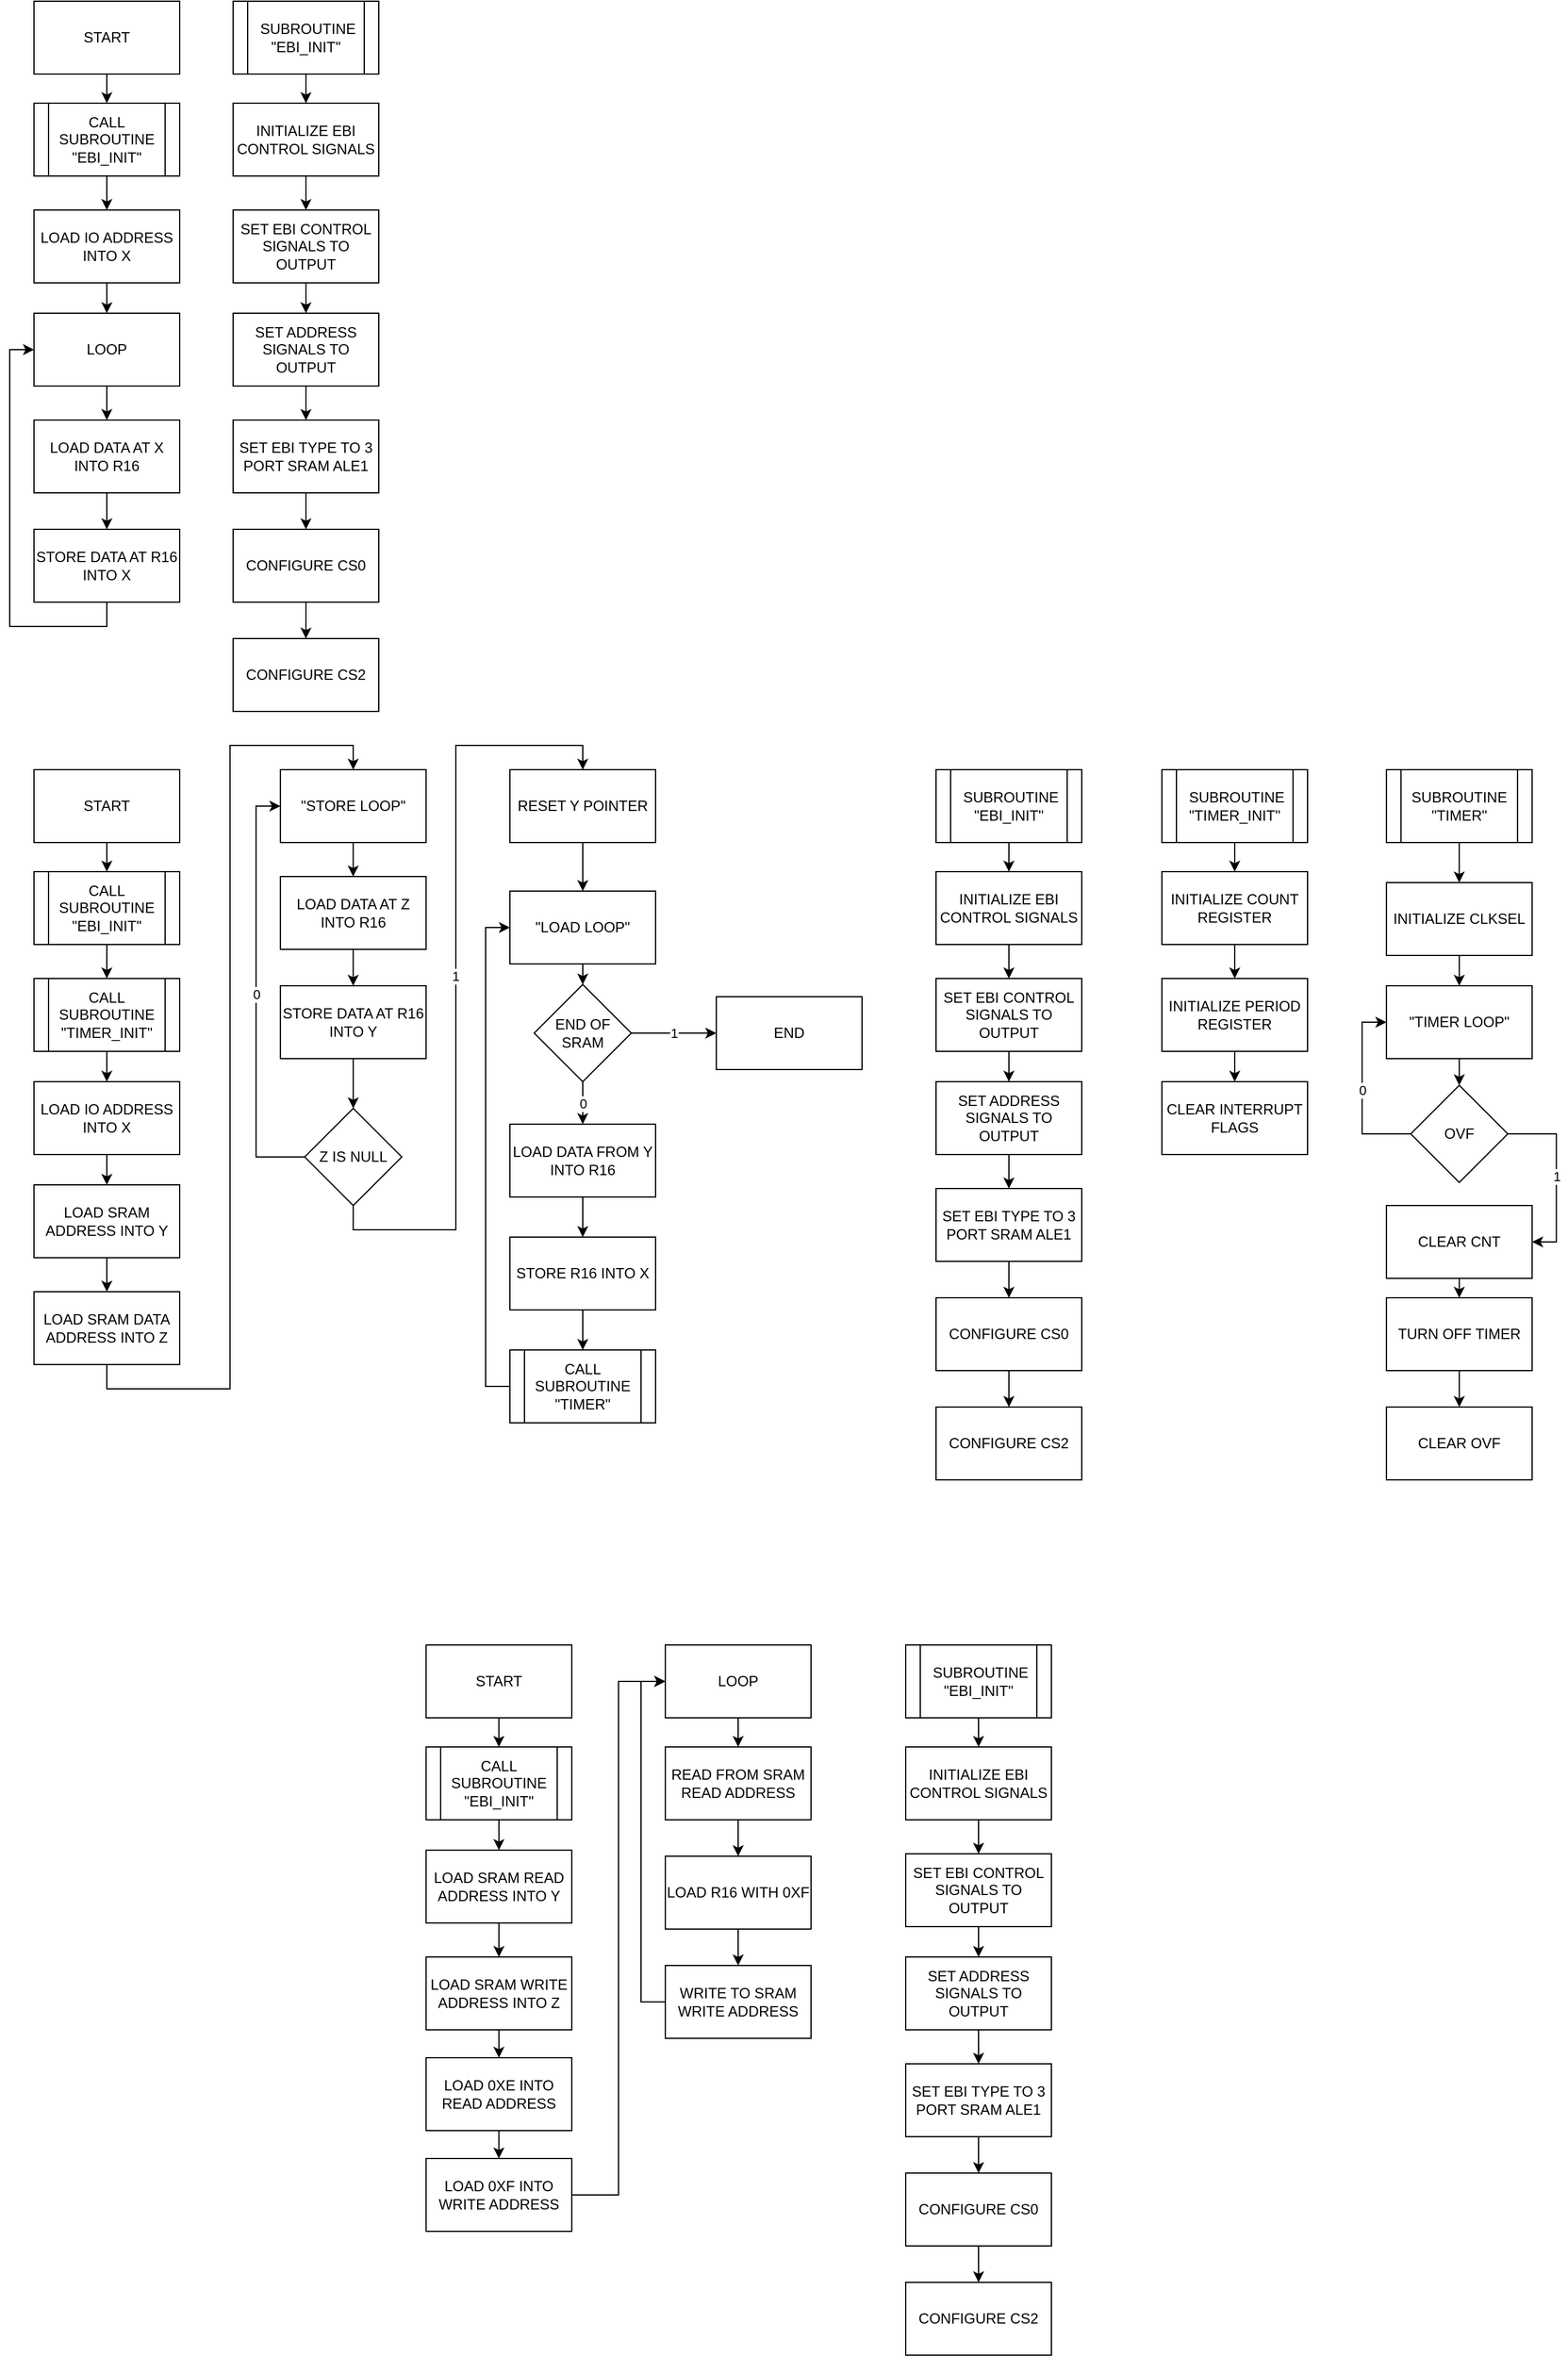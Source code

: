 <mxfile version="21.4.0" type="device">
  <diagram id="C5RBs43oDa-KdzZeNtuy" name="Page-1">
    <mxGraphModel dx="1235" dy="636" grid="0" gridSize="10" guides="1" tooltips="1" connect="1" arrows="1" fold="1" page="0" pageScale="1" pageWidth="827" pageHeight="1169" math="0" shadow="0">
      <root>
        <mxCell id="WIyWlLk6GJQsqaUBKTNV-0" />
        <mxCell id="WIyWlLk6GJQsqaUBKTNV-1" parent="WIyWlLk6GJQsqaUBKTNV-0" />
        <mxCell id="8UXbq9bmPcRdWU7f7Jia-2" value="" style="edgeStyle=orthogonalEdgeStyle;rounded=0;orthogonalLoop=1;jettySize=auto;html=1;" parent="WIyWlLk6GJQsqaUBKTNV-1" source="8UXbq9bmPcRdWU7f7Jia-0" target="8UXbq9bmPcRdWU7f7Jia-1" edge="1">
          <mxGeometry relative="1" as="geometry" />
        </mxCell>
        <mxCell id="8UXbq9bmPcRdWU7f7Jia-0" value="START" style="rounded=0;whiteSpace=wrap;html=1;" parent="WIyWlLk6GJQsqaUBKTNV-1" vertex="1">
          <mxGeometry x="172" y="100" width="120" height="60" as="geometry" />
        </mxCell>
        <mxCell id="8UXbq9bmPcRdWU7f7Jia-43" value="" style="edgeStyle=orthogonalEdgeStyle;rounded=0;orthogonalLoop=1;jettySize=auto;html=1;" parent="WIyWlLk6GJQsqaUBKTNV-1" source="8UXbq9bmPcRdWU7f7Jia-1" target="8UXbq9bmPcRdWU7f7Jia-42" edge="1">
          <mxGeometry relative="1" as="geometry" />
        </mxCell>
        <mxCell id="8UXbq9bmPcRdWU7f7Jia-1" value="CALL SUBROUTINE &quot;EBI_INIT&quot;" style="shape=process;whiteSpace=wrap;html=1;backgroundOutline=1;rounded=0;" parent="WIyWlLk6GJQsqaUBKTNV-1" vertex="1">
          <mxGeometry x="172" y="184" width="120" height="60" as="geometry" />
        </mxCell>
        <mxCell id="8UXbq9bmPcRdWU7f7Jia-5" value="" style="edgeStyle=orthogonalEdgeStyle;rounded=0;orthogonalLoop=1;jettySize=auto;html=1;" parent="WIyWlLk6GJQsqaUBKTNV-1" source="8UXbq9bmPcRdWU7f7Jia-3" target="8UXbq9bmPcRdWU7f7Jia-4" edge="1">
          <mxGeometry relative="1" as="geometry" />
        </mxCell>
        <mxCell id="8UXbq9bmPcRdWU7f7Jia-3" value="&amp;nbsp;SUBROUTINE &quot;EBI_INIT&quot;" style="shape=process;whiteSpace=wrap;html=1;backgroundOutline=1;rounded=0;" parent="WIyWlLk6GJQsqaUBKTNV-1" vertex="1">
          <mxGeometry x="336" y="100" width="120" height="60" as="geometry" />
        </mxCell>
        <mxCell id="8UXbq9bmPcRdWU7f7Jia-7" value="" style="edgeStyle=orthogonalEdgeStyle;rounded=0;orthogonalLoop=1;jettySize=auto;html=1;" parent="WIyWlLk6GJQsqaUBKTNV-1" source="8UXbq9bmPcRdWU7f7Jia-4" target="8UXbq9bmPcRdWU7f7Jia-6" edge="1">
          <mxGeometry relative="1" as="geometry" />
        </mxCell>
        <mxCell id="8UXbq9bmPcRdWU7f7Jia-4" value="INITIALIZE EBI CONTROL SIGNALS" style="whiteSpace=wrap;html=1;rounded=0;" parent="WIyWlLk6GJQsqaUBKTNV-1" vertex="1">
          <mxGeometry x="336" y="184" width="120" height="60" as="geometry" />
        </mxCell>
        <mxCell id="8UXbq9bmPcRdWU7f7Jia-9" value="" style="edgeStyle=orthogonalEdgeStyle;rounded=0;orthogonalLoop=1;jettySize=auto;html=1;" parent="WIyWlLk6GJQsqaUBKTNV-1" source="8UXbq9bmPcRdWU7f7Jia-6" target="8UXbq9bmPcRdWU7f7Jia-8" edge="1">
          <mxGeometry relative="1" as="geometry" />
        </mxCell>
        <mxCell id="8UXbq9bmPcRdWU7f7Jia-6" value="SET EBI CONTROL SIGNALS TO OUTPUT" style="whiteSpace=wrap;html=1;rounded=0;" parent="WIyWlLk6GJQsqaUBKTNV-1" vertex="1">
          <mxGeometry x="336" y="272" width="120" height="60" as="geometry" />
        </mxCell>
        <mxCell id="8UXbq9bmPcRdWU7f7Jia-11" value="" style="edgeStyle=orthogonalEdgeStyle;rounded=0;orthogonalLoop=1;jettySize=auto;html=1;" parent="WIyWlLk6GJQsqaUBKTNV-1" source="8UXbq9bmPcRdWU7f7Jia-8" target="8UXbq9bmPcRdWU7f7Jia-10" edge="1">
          <mxGeometry relative="1" as="geometry" />
        </mxCell>
        <mxCell id="8UXbq9bmPcRdWU7f7Jia-8" value="SET ADDRESS SIGNALS TO OUTPUT" style="whiteSpace=wrap;html=1;rounded=0;" parent="WIyWlLk6GJQsqaUBKTNV-1" vertex="1">
          <mxGeometry x="336" y="357" width="120" height="60" as="geometry" />
        </mxCell>
        <mxCell id="8UXbq9bmPcRdWU7f7Jia-13" value="" style="edgeStyle=orthogonalEdgeStyle;rounded=0;orthogonalLoop=1;jettySize=auto;html=1;" parent="WIyWlLk6GJQsqaUBKTNV-1" source="8UXbq9bmPcRdWU7f7Jia-10" target="8UXbq9bmPcRdWU7f7Jia-12" edge="1">
          <mxGeometry relative="1" as="geometry" />
        </mxCell>
        <mxCell id="8UXbq9bmPcRdWU7f7Jia-10" value="SET EBI TYPE TO 3 PORT SRAM ALE1" style="whiteSpace=wrap;html=1;rounded=0;" parent="WIyWlLk6GJQsqaUBKTNV-1" vertex="1">
          <mxGeometry x="336" y="445" width="120" height="60" as="geometry" />
        </mxCell>
        <mxCell id="8UXbq9bmPcRdWU7f7Jia-15" value="" style="edgeStyle=orthogonalEdgeStyle;rounded=0;orthogonalLoop=1;jettySize=auto;html=1;" parent="WIyWlLk6GJQsqaUBKTNV-1" source="8UXbq9bmPcRdWU7f7Jia-12" target="8UXbq9bmPcRdWU7f7Jia-14" edge="1">
          <mxGeometry relative="1" as="geometry" />
        </mxCell>
        <mxCell id="8UXbq9bmPcRdWU7f7Jia-12" value="CONFIGURE CS0" style="whiteSpace=wrap;html=1;rounded=0;" parent="WIyWlLk6GJQsqaUBKTNV-1" vertex="1">
          <mxGeometry x="336" y="535" width="120" height="60" as="geometry" />
        </mxCell>
        <mxCell id="8UXbq9bmPcRdWU7f7Jia-14" value="CONFIGURE CS2" style="whiteSpace=wrap;html=1;rounded=0;" parent="WIyWlLk6GJQsqaUBKTNV-1" vertex="1">
          <mxGeometry x="336" y="625" width="120" height="60" as="geometry" />
        </mxCell>
        <mxCell id="8UXbq9bmPcRdWU7f7Jia-39" value="" style="edgeStyle=orthogonalEdgeStyle;rounded=0;orthogonalLoop=1;jettySize=auto;html=1;" parent="WIyWlLk6GJQsqaUBKTNV-1" source="8UXbq9bmPcRdWU7f7Jia-16" target="8UXbq9bmPcRdWU7f7Jia-38" edge="1">
          <mxGeometry relative="1" as="geometry" />
        </mxCell>
        <mxCell id="8UXbq9bmPcRdWU7f7Jia-16" value="LOOP" style="whiteSpace=wrap;html=1;rounded=0;" parent="WIyWlLk6GJQsqaUBKTNV-1" vertex="1">
          <mxGeometry x="172" y="357" width="120" height="60" as="geometry" />
        </mxCell>
        <mxCell id="8UXbq9bmPcRdWU7f7Jia-49" value="" style="edgeStyle=orthogonalEdgeStyle;rounded=0;orthogonalLoop=1;jettySize=auto;html=1;" parent="WIyWlLk6GJQsqaUBKTNV-1" source="8UXbq9bmPcRdWU7f7Jia-38" target="8UXbq9bmPcRdWU7f7Jia-48" edge="1">
          <mxGeometry relative="1" as="geometry" />
        </mxCell>
        <mxCell id="8UXbq9bmPcRdWU7f7Jia-38" value="LOAD DATA AT X INTO R16" style="whiteSpace=wrap;html=1;rounded=0;" parent="WIyWlLk6GJQsqaUBKTNV-1" vertex="1">
          <mxGeometry x="172" y="445" width="120" height="60" as="geometry" />
        </mxCell>
        <mxCell id="8UXbq9bmPcRdWU7f7Jia-47" style="edgeStyle=orthogonalEdgeStyle;rounded=0;orthogonalLoop=1;jettySize=auto;html=1;exitX=0.5;exitY=1;exitDx=0;exitDy=0;entryX=0.5;entryY=0;entryDx=0;entryDy=0;" parent="WIyWlLk6GJQsqaUBKTNV-1" source="8UXbq9bmPcRdWU7f7Jia-42" target="8UXbq9bmPcRdWU7f7Jia-16" edge="1">
          <mxGeometry relative="1" as="geometry" />
        </mxCell>
        <mxCell id="8UXbq9bmPcRdWU7f7Jia-42" value="LOAD IO ADDRESS INTO X" style="whiteSpace=wrap;html=1;rounded=0;" parent="WIyWlLk6GJQsqaUBKTNV-1" vertex="1">
          <mxGeometry x="172" y="272" width="120" height="60" as="geometry" />
        </mxCell>
        <mxCell id="8UXbq9bmPcRdWU7f7Jia-50" style="edgeStyle=orthogonalEdgeStyle;rounded=0;orthogonalLoop=1;jettySize=auto;html=1;exitX=0.5;exitY=1;exitDx=0;exitDy=0;entryX=0;entryY=0.5;entryDx=0;entryDy=0;" parent="WIyWlLk6GJQsqaUBKTNV-1" source="8UXbq9bmPcRdWU7f7Jia-48" target="8UXbq9bmPcRdWU7f7Jia-16" edge="1">
          <mxGeometry relative="1" as="geometry" />
        </mxCell>
        <mxCell id="8UXbq9bmPcRdWU7f7Jia-48" value="STORE DATA AT R16 INTO X" style="whiteSpace=wrap;html=1;rounded=0;" parent="WIyWlLk6GJQsqaUBKTNV-1" vertex="1">
          <mxGeometry x="172" y="535" width="120" height="60" as="geometry" />
        </mxCell>
        <mxCell id="8UXbq9bmPcRdWU7f7Jia-51" value="" style="edgeStyle=orthogonalEdgeStyle;rounded=0;orthogonalLoop=1;jettySize=auto;html=1;" parent="WIyWlLk6GJQsqaUBKTNV-1" source="8UXbq9bmPcRdWU7f7Jia-52" target="8UXbq9bmPcRdWU7f7Jia-54" edge="1">
          <mxGeometry relative="1" as="geometry" />
        </mxCell>
        <mxCell id="8UXbq9bmPcRdWU7f7Jia-52" value="&amp;nbsp;SUBROUTINE &quot;EBI_INIT&quot;" style="shape=process;whiteSpace=wrap;html=1;backgroundOutline=1;rounded=0;" parent="WIyWlLk6GJQsqaUBKTNV-1" vertex="1">
          <mxGeometry x="915" y="733" width="120" height="60" as="geometry" />
        </mxCell>
        <mxCell id="8UXbq9bmPcRdWU7f7Jia-53" value="" style="edgeStyle=orthogonalEdgeStyle;rounded=0;orthogonalLoop=1;jettySize=auto;html=1;" parent="WIyWlLk6GJQsqaUBKTNV-1" source="8UXbq9bmPcRdWU7f7Jia-54" target="8UXbq9bmPcRdWU7f7Jia-56" edge="1">
          <mxGeometry relative="1" as="geometry" />
        </mxCell>
        <mxCell id="8UXbq9bmPcRdWU7f7Jia-54" value="INITIALIZE EBI CONTROL SIGNALS" style="whiteSpace=wrap;html=1;rounded=0;" parent="WIyWlLk6GJQsqaUBKTNV-1" vertex="1">
          <mxGeometry x="915" y="817" width="120" height="60" as="geometry" />
        </mxCell>
        <mxCell id="8UXbq9bmPcRdWU7f7Jia-55" value="" style="edgeStyle=orthogonalEdgeStyle;rounded=0;orthogonalLoop=1;jettySize=auto;html=1;" parent="WIyWlLk6GJQsqaUBKTNV-1" source="8UXbq9bmPcRdWU7f7Jia-56" target="8UXbq9bmPcRdWU7f7Jia-58" edge="1">
          <mxGeometry relative="1" as="geometry" />
        </mxCell>
        <mxCell id="8UXbq9bmPcRdWU7f7Jia-56" value="SET EBI CONTROL SIGNALS TO OUTPUT" style="whiteSpace=wrap;html=1;rounded=0;" parent="WIyWlLk6GJQsqaUBKTNV-1" vertex="1">
          <mxGeometry x="915" y="905" width="120" height="60" as="geometry" />
        </mxCell>
        <mxCell id="8UXbq9bmPcRdWU7f7Jia-57" value="" style="edgeStyle=orthogonalEdgeStyle;rounded=0;orthogonalLoop=1;jettySize=auto;html=1;" parent="WIyWlLk6GJQsqaUBKTNV-1" source="8UXbq9bmPcRdWU7f7Jia-58" target="8UXbq9bmPcRdWU7f7Jia-60" edge="1">
          <mxGeometry relative="1" as="geometry" />
        </mxCell>
        <mxCell id="8UXbq9bmPcRdWU7f7Jia-58" value="SET ADDRESS SIGNALS TO OUTPUT" style="whiteSpace=wrap;html=1;rounded=0;" parent="WIyWlLk6GJQsqaUBKTNV-1" vertex="1">
          <mxGeometry x="915" y="990" width="120" height="60" as="geometry" />
        </mxCell>
        <mxCell id="8UXbq9bmPcRdWU7f7Jia-59" value="" style="edgeStyle=orthogonalEdgeStyle;rounded=0;orthogonalLoop=1;jettySize=auto;html=1;" parent="WIyWlLk6GJQsqaUBKTNV-1" source="8UXbq9bmPcRdWU7f7Jia-60" target="8UXbq9bmPcRdWU7f7Jia-62" edge="1">
          <mxGeometry relative="1" as="geometry" />
        </mxCell>
        <mxCell id="8UXbq9bmPcRdWU7f7Jia-60" value="SET EBI TYPE TO 3 PORT SRAM ALE1" style="whiteSpace=wrap;html=1;rounded=0;" parent="WIyWlLk6GJQsqaUBKTNV-1" vertex="1">
          <mxGeometry x="915" y="1078" width="120" height="60" as="geometry" />
        </mxCell>
        <mxCell id="8UXbq9bmPcRdWU7f7Jia-61" value="" style="edgeStyle=orthogonalEdgeStyle;rounded=0;orthogonalLoop=1;jettySize=auto;html=1;" parent="WIyWlLk6GJQsqaUBKTNV-1" source="8UXbq9bmPcRdWU7f7Jia-62" target="8UXbq9bmPcRdWU7f7Jia-63" edge="1">
          <mxGeometry relative="1" as="geometry" />
        </mxCell>
        <mxCell id="8UXbq9bmPcRdWU7f7Jia-62" value="CONFIGURE CS0" style="whiteSpace=wrap;html=1;rounded=0;" parent="WIyWlLk6GJQsqaUBKTNV-1" vertex="1">
          <mxGeometry x="915" y="1168" width="120" height="60" as="geometry" />
        </mxCell>
        <mxCell id="8UXbq9bmPcRdWU7f7Jia-63" value="CONFIGURE CS2" style="whiteSpace=wrap;html=1;rounded=0;" parent="WIyWlLk6GJQsqaUBKTNV-1" vertex="1">
          <mxGeometry x="915" y="1258" width="120" height="60" as="geometry" />
        </mxCell>
        <mxCell id="8UXbq9bmPcRdWU7f7Jia-64" value="" style="edgeStyle=orthogonalEdgeStyle;rounded=0;orthogonalLoop=1;jettySize=auto;html=1;" parent="WIyWlLk6GJQsqaUBKTNV-1" source="8UXbq9bmPcRdWU7f7Jia-65" target="8UXbq9bmPcRdWU7f7Jia-67" edge="1">
          <mxGeometry relative="1" as="geometry" />
        </mxCell>
        <mxCell id="8UXbq9bmPcRdWU7f7Jia-65" value="START" style="rounded=0;whiteSpace=wrap;html=1;" parent="WIyWlLk6GJQsqaUBKTNV-1" vertex="1">
          <mxGeometry x="172" y="733" width="120" height="60" as="geometry" />
        </mxCell>
        <mxCell id="8UXbq9bmPcRdWU7f7Jia-83" style="edgeStyle=orthogonalEdgeStyle;rounded=0;orthogonalLoop=1;jettySize=auto;html=1;exitX=0.5;exitY=1;exitDx=0;exitDy=0;entryX=0.5;entryY=0;entryDx=0;entryDy=0;" parent="WIyWlLk6GJQsqaUBKTNV-1" source="8UXbq9bmPcRdWU7f7Jia-67" target="8UXbq9bmPcRdWU7f7Jia-82" edge="1">
          <mxGeometry relative="1" as="geometry" />
        </mxCell>
        <mxCell id="8UXbq9bmPcRdWU7f7Jia-67" value="CALL SUBROUTINE &quot;EBI_INIT&quot;" style="shape=process;whiteSpace=wrap;html=1;backgroundOutline=1;rounded=0;" parent="WIyWlLk6GJQsqaUBKTNV-1" vertex="1">
          <mxGeometry x="172" y="817" width="120" height="60" as="geometry" />
        </mxCell>
        <mxCell id="8UXbq9bmPcRdWU7f7Jia-68" value="" style="edgeStyle=orthogonalEdgeStyle;rounded=0;orthogonalLoop=1;jettySize=auto;html=1;" parent="WIyWlLk6GJQsqaUBKTNV-1" source="8UXbq9bmPcRdWU7f7Jia-69" target="8UXbq9bmPcRdWU7f7Jia-71" edge="1">
          <mxGeometry relative="1" as="geometry" />
        </mxCell>
        <mxCell id="8UXbq9bmPcRdWU7f7Jia-69" value="&quot;STORE LOOP&quot;" style="whiteSpace=wrap;html=1;rounded=0;" parent="WIyWlLk6GJQsqaUBKTNV-1" vertex="1">
          <mxGeometry x="374.94" y="733" width="120" height="60" as="geometry" />
        </mxCell>
        <mxCell id="8UXbq9bmPcRdWU7f7Jia-70" value="" style="edgeStyle=orthogonalEdgeStyle;rounded=0;orthogonalLoop=1;jettySize=auto;html=1;" parent="WIyWlLk6GJQsqaUBKTNV-1" source="8UXbq9bmPcRdWU7f7Jia-71" target="8UXbq9bmPcRdWU7f7Jia-75" edge="1">
          <mxGeometry relative="1" as="geometry" />
        </mxCell>
        <mxCell id="8UXbq9bmPcRdWU7f7Jia-71" value="LOAD DATA AT Z INTO R16" style="whiteSpace=wrap;html=1;rounded=0;" parent="WIyWlLk6GJQsqaUBKTNV-1" vertex="1">
          <mxGeometry x="374.94" y="821" width="120" height="60" as="geometry" />
        </mxCell>
        <mxCell id="8UXbq9bmPcRdWU7f7Jia-77" style="edgeStyle=orthogonalEdgeStyle;rounded=0;orthogonalLoop=1;jettySize=auto;html=1;exitX=0.5;exitY=1;exitDx=0;exitDy=0;entryX=0.5;entryY=0;entryDx=0;entryDy=0;" parent="WIyWlLk6GJQsqaUBKTNV-1" source="8UXbq9bmPcRdWU7f7Jia-73" target="8UXbq9bmPcRdWU7f7Jia-76" edge="1">
          <mxGeometry relative="1" as="geometry" />
        </mxCell>
        <mxCell id="8UXbq9bmPcRdWU7f7Jia-73" value="LOAD IO ADDRESS INTO X" style="whiteSpace=wrap;html=1;rounded=0;" parent="WIyWlLk6GJQsqaUBKTNV-1" vertex="1">
          <mxGeometry x="172" y="990" width="120" height="60" as="geometry" />
        </mxCell>
        <mxCell id="8UXbq9bmPcRdWU7f7Jia-111" value="" style="edgeStyle=orthogonalEdgeStyle;rounded=0;orthogonalLoop=1;jettySize=auto;html=1;entryX=0.5;entryY=0;entryDx=0;entryDy=0;" parent="WIyWlLk6GJQsqaUBKTNV-1" source="8UXbq9bmPcRdWU7f7Jia-75" target="8UXbq9bmPcRdWU7f7Jia-114" edge="1">
          <mxGeometry relative="1" as="geometry">
            <mxPoint x="434.941" y="1008.0" as="targetPoint" />
          </mxGeometry>
        </mxCell>
        <mxCell id="8UXbq9bmPcRdWU7f7Jia-75" value="STORE DATA AT R16 INTO Y" style="whiteSpace=wrap;html=1;rounded=0;" parent="WIyWlLk6GJQsqaUBKTNV-1" vertex="1">
          <mxGeometry x="374.94" y="911" width="120" height="60" as="geometry" />
        </mxCell>
        <mxCell id="8UXbq9bmPcRdWU7f7Jia-80" style="edgeStyle=orthogonalEdgeStyle;rounded=0;orthogonalLoop=1;jettySize=auto;html=1;exitX=0.5;exitY=1;exitDx=0;exitDy=0;entryX=0.5;entryY=0;entryDx=0;entryDy=0;" parent="WIyWlLk6GJQsqaUBKTNV-1" source="8UXbq9bmPcRdWU7f7Jia-76" target="8UXbq9bmPcRdWU7f7Jia-79" edge="1">
          <mxGeometry relative="1" as="geometry" />
        </mxCell>
        <mxCell id="8UXbq9bmPcRdWU7f7Jia-76" value="LOAD SRAM ADDRESS INTO Y" style="whiteSpace=wrap;html=1;rounded=0;" parent="WIyWlLk6GJQsqaUBKTNV-1" vertex="1">
          <mxGeometry x="172" y="1075" width="120" height="60" as="geometry" />
        </mxCell>
        <mxCell id="8UXbq9bmPcRdWU7f7Jia-81" style="edgeStyle=orthogonalEdgeStyle;rounded=0;orthogonalLoop=1;jettySize=auto;html=1;exitX=0.5;exitY=1;exitDx=0;exitDy=0;entryX=0.5;entryY=0;entryDx=0;entryDy=0;" parent="WIyWlLk6GJQsqaUBKTNV-1" source="8UXbq9bmPcRdWU7f7Jia-79" target="8UXbq9bmPcRdWU7f7Jia-69" edge="1">
          <mxGeometry relative="1" as="geometry" />
        </mxCell>
        <mxCell id="8UXbq9bmPcRdWU7f7Jia-79" value="LOAD SRAM DATA ADDRESS INTO Z" style="whiteSpace=wrap;html=1;rounded=0;" parent="WIyWlLk6GJQsqaUBKTNV-1" vertex="1">
          <mxGeometry x="172" y="1163" width="120" height="60" as="geometry" />
        </mxCell>
        <mxCell id="8UXbq9bmPcRdWU7f7Jia-98" style="edgeStyle=orthogonalEdgeStyle;rounded=0;orthogonalLoop=1;jettySize=auto;html=1;exitX=0.5;exitY=1;exitDx=0;exitDy=0;entryX=0.5;entryY=0;entryDx=0;entryDy=0;" parent="WIyWlLk6GJQsqaUBKTNV-1" source="8UXbq9bmPcRdWU7f7Jia-82" target="8UXbq9bmPcRdWU7f7Jia-73" edge="1">
          <mxGeometry relative="1" as="geometry" />
        </mxCell>
        <mxCell id="8UXbq9bmPcRdWU7f7Jia-82" value="CALL SUBROUTINE &quot;TIMER_INIT&quot;" style="shape=process;whiteSpace=wrap;html=1;backgroundOutline=1;rounded=0;" parent="WIyWlLk6GJQsqaUBKTNV-1" vertex="1">
          <mxGeometry x="172" y="905" width="120" height="60" as="geometry" />
        </mxCell>
        <mxCell id="8UXbq9bmPcRdWU7f7Jia-84" value="" style="edgeStyle=orthogonalEdgeStyle;rounded=0;orthogonalLoop=1;jettySize=auto;html=1;" parent="WIyWlLk6GJQsqaUBKTNV-1" source="8UXbq9bmPcRdWU7f7Jia-85" target="8UXbq9bmPcRdWU7f7Jia-87" edge="1">
          <mxGeometry relative="1" as="geometry" />
        </mxCell>
        <mxCell id="8UXbq9bmPcRdWU7f7Jia-85" value="&amp;nbsp;SUBROUTINE &quot;TIMER_INIT&quot;" style="shape=process;whiteSpace=wrap;html=1;backgroundOutline=1;rounded=0;" parent="WIyWlLk6GJQsqaUBKTNV-1" vertex="1">
          <mxGeometry x="1101" y="733" width="120" height="60" as="geometry" />
        </mxCell>
        <mxCell id="8UXbq9bmPcRdWU7f7Jia-86" value="" style="edgeStyle=orthogonalEdgeStyle;rounded=0;orthogonalLoop=1;jettySize=auto;html=1;" parent="WIyWlLk6GJQsqaUBKTNV-1" source="8UXbq9bmPcRdWU7f7Jia-87" target="8UXbq9bmPcRdWU7f7Jia-89" edge="1">
          <mxGeometry relative="1" as="geometry" />
        </mxCell>
        <mxCell id="8UXbq9bmPcRdWU7f7Jia-87" value="INITIALIZE COUNT REGISTER" style="whiteSpace=wrap;html=1;rounded=0;" parent="WIyWlLk6GJQsqaUBKTNV-1" vertex="1">
          <mxGeometry x="1101" y="817" width="120" height="60" as="geometry" />
        </mxCell>
        <mxCell id="8UXbq9bmPcRdWU7f7Jia-88" value="" style="edgeStyle=orthogonalEdgeStyle;rounded=0;orthogonalLoop=1;jettySize=auto;html=1;" parent="WIyWlLk6GJQsqaUBKTNV-1" source="8UXbq9bmPcRdWU7f7Jia-89" target="8UXbq9bmPcRdWU7f7Jia-91" edge="1">
          <mxGeometry relative="1" as="geometry" />
        </mxCell>
        <mxCell id="8UXbq9bmPcRdWU7f7Jia-89" value="INITIALIZE PERIOD REGISTER" style="whiteSpace=wrap;html=1;rounded=0;" parent="WIyWlLk6GJQsqaUBKTNV-1" vertex="1">
          <mxGeometry x="1101" y="905" width="120" height="60" as="geometry" />
        </mxCell>
        <mxCell id="8UXbq9bmPcRdWU7f7Jia-91" value="CLEAR INTERRUPT FLAGS" style="whiteSpace=wrap;html=1;rounded=0;" parent="WIyWlLk6GJQsqaUBKTNV-1" vertex="1">
          <mxGeometry x="1101" y="990" width="120" height="60" as="geometry" />
        </mxCell>
        <mxCell id="8EycDYr5_30xlIjPr1N1-4" style="edgeStyle=orthogonalEdgeStyle;rounded=0;orthogonalLoop=1;jettySize=auto;html=1;exitX=0;exitY=0.5;exitDx=0;exitDy=0;entryX=0;entryY=0.5;entryDx=0;entryDy=0;" edge="1" parent="WIyWlLk6GJQsqaUBKTNV-1" source="8UXbq9bmPcRdWU7f7Jia-100" target="8UXbq9bmPcRdWU7f7Jia-119">
          <mxGeometry relative="1" as="geometry" />
        </mxCell>
        <mxCell id="8UXbq9bmPcRdWU7f7Jia-100" value="CALL SUBROUTINE &quot;TIMER&quot;" style="shape=process;whiteSpace=wrap;html=1;backgroundOutline=1;rounded=0;" parent="WIyWlLk6GJQsqaUBKTNV-1" vertex="1">
          <mxGeometry x="564" y="1211" width="120" height="60" as="geometry" />
        </mxCell>
        <mxCell id="8UXbq9bmPcRdWU7f7Jia-105" value="" style="edgeStyle=orthogonalEdgeStyle;rounded=0;orthogonalLoop=1;jettySize=auto;html=1;" parent="WIyWlLk6GJQsqaUBKTNV-1" source="8UXbq9bmPcRdWU7f7Jia-103" target="8UXbq9bmPcRdWU7f7Jia-104" edge="1">
          <mxGeometry relative="1" as="geometry" />
        </mxCell>
        <mxCell id="8UXbq9bmPcRdWU7f7Jia-103" value="SUBROUTINE &quot;TIMER&quot;" style="shape=process;whiteSpace=wrap;html=1;backgroundOutline=1;rounded=0;" parent="WIyWlLk6GJQsqaUBKTNV-1" vertex="1">
          <mxGeometry x="1285.94" y="733" width="120" height="60" as="geometry" />
        </mxCell>
        <mxCell id="8UXbq9bmPcRdWU7f7Jia-145" style="edgeStyle=orthogonalEdgeStyle;rounded=0;orthogonalLoop=1;jettySize=auto;html=1;exitX=0.5;exitY=1;exitDx=0;exitDy=0;entryX=0.5;entryY=0;entryDx=0;entryDy=0;" parent="WIyWlLk6GJQsqaUBKTNV-1" source="8UXbq9bmPcRdWU7f7Jia-104" target="8UXbq9bmPcRdWU7f7Jia-144" edge="1">
          <mxGeometry relative="1" as="geometry" />
        </mxCell>
        <mxCell id="8UXbq9bmPcRdWU7f7Jia-104" value="INITIALIZE CLKSEL" style="whiteSpace=wrap;html=1;rounded=0;" parent="WIyWlLk6GJQsqaUBKTNV-1" vertex="1">
          <mxGeometry x="1285.94" y="826" width="120" height="60" as="geometry" />
        </mxCell>
        <mxCell id="8UXbq9bmPcRdWU7f7Jia-120" value="" style="edgeStyle=orthogonalEdgeStyle;rounded=0;orthogonalLoop=1;jettySize=auto;html=1;" parent="WIyWlLk6GJQsqaUBKTNV-1" source="8UXbq9bmPcRdWU7f7Jia-109" target="8UXbq9bmPcRdWU7f7Jia-119" edge="1">
          <mxGeometry relative="1" as="geometry" />
        </mxCell>
        <mxCell id="8UXbq9bmPcRdWU7f7Jia-109" value="RESET Y POINTER" style="whiteSpace=wrap;html=1;rounded=0;" parent="WIyWlLk6GJQsqaUBKTNV-1" vertex="1">
          <mxGeometry x="564" y="733" width="120" height="60" as="geometry" />
        </mxCell>
        <mxCell id="8UXbq9bmPcRdWU7f7Jia-117" value="1" style="edgeStyle=orthogonalEdgeStyle;rounded=0;orthogonalLoop=1;jettySize=auto;html=1;exitX=0.5;exitY=1;exitDx=0;exitDy=0;entryX=0.5;entryY=0;entryDx=0;entryDy=0;" parent="WIyWlLk6GJQsqaUBKTNV-1" source="8UXbq9bmPcRdWU7f7Jia-114" target="8UXbq9bmPcRdWU7f7Jia-109" edge="1">
          <mxGeometry relative="1" as="geometry" />
        </mxCell>
        <mxCell id="8UXbq9bmPcRdWU7f7Jia-154" value="0" style="edgeStyle=orthogonalEdgeStyle;rounded=0;orthogonalLoop=1;jettySize=auto;html=1;exitX=0;exitY=0.5;exitDx=0;exitDy=0;entryX=0;entryY=0.5;entryDx=0;entryDy=0;" parent="WIyWlLk6GJQsqaUBKTNV-1" source="8UXbq9bmPcRdWU7f7Jia-114" target="8UXbq9bmPcRdWU7f7Jia-69" edge="1">
          <mxGeometry relative="1" as="geometry" />
        </mxCell>
        <mxCell id="8UXbq9bmPcRdWU7f7Jia-114" value="Z IS NULL" style="rhombus;whiteSpace=wrap;html=1;rounded=0;" parent="WIyWlLk6GJQsqaUBKTNV-1" vertex="1">
          <mxGeometry x="394.94" y="1012" width="80" height="80" as="geometry" />
        </mxCell>
        <mxCell id="8EycDYr5_30xlIjPr1N1-0" style="edgeStyle=orthogonalEdgeStyle;rounded=0;orthogonalLoop=1;jettySize=auto;html=1;exitX=0.5;exitY=1;exitDx=0;exitDy=0;entryX=0.5;entryY=0;entryDx=0;entryDy=0;" edge="1" parent="WIyWlLk6GJQsqaUBKTNV-1" source="8UXbq9bmPcRdWU7f7Jia-119" target="8UXbq9bmPcRdWU7f7Jia-159">
          <mxGeometry relative="1" as="geometry" />
        </mxCell>
        <mxCell id="8UXbq9bmPcRdWU7f7Jia-119" value="&quot;LOAD LOOP&quot;" style="whiteSpace=wrap;html=1;rounded=0;" parent="WIyWlLk6GJQsqaUBKTNV-1" vertex="1">
          <mxGeometry x="564" y="833" width="120" height="60" as="geometry" />
        </mxCell>
        <mxCell id="8UXbq9bmPcRdWU7f7Jia-124" value="" style="edgeStyle=orthogonalEdgeStyle;rounded=0;orthogonalLoop=1;jettySize=auto;html=1;" parent="WIyWlLk6GJQsqaUBKTNV-1" source="8UXbq9bmPcRdWU7f7Jia-121" target="8UXbq9bmPcRdWU7f7Jia-123" edge="1">
          <mxGeometry relative="1" as="geometry" />
        </mxCell>
        <mxCell id="8UXbq9bmPcRdWU7f7Jia-121" value="LOAD DATA FROM Y INTO R16" style="whiteSpace=wrap;html=1;rounded=0;" parent="WIyWlLk6GJQsqaUBKTNV-1" vertex="1">
          <mxGeometry x="564" y="1025" width="120" height="60" as="geometry" />
        </mxCell>
        <mxCell id="8UXbq9bmPcRdWU7f7Jia-125" style="edgeStyle=orthogonalEdgeStyle;rounded=0;orthogonalLoop=1;jettySize=auto;html=1;exitX=0.5;exitY=1;exitDx=0;exitDy=0;entryX=0.5;entryY=0;entryDx=0;entryDy=0;" parent="WIyWlLk6GJQsqaUBKTNV-1" source="8UXbq9bmPcRdWU7f7Jia-123" target="8UXbq9bmPcRdWU7f7Jia-100" edge="1">
          <mxGeometry relative="1" as="geometry" />
        </mxCell>
        <mxCell id="8UXbq9bmPcRdWU7f7Jia-123" value="STORE R16 INTO X" style="whiteSpace=wrap;html=1;rounded=0;" parent="WIyWlLk6GJQsqaUBKTNV-1" vertex="1">
          <mxGeometry x="564" y="1118" width="120" height="60" as="geometry" />
        </mxCell>
        <mxCell id="8UXbq9bmPcRdWU7f7Jia-147" value="0" style="edgeStyle=orthogonalEdgeStyle;rounded=0;orthogonalLoop=1;jettySize=auto;html=1;exitX=0;exitY=0.5;exitDx=0;exitDy=0;entryX=0;entryY=0.5;entryDx=0;entryDy=0;" parent="WIyWlLk6GJQsqaUBKTNV-1" source="8UXbq9bmPcRdWU7f7Jia-142" target="8UXbq9bmPcRdWU7f7Jia-144" edge="1">
          <mxGeometry relative="1" as="geometry" />
        </mxCell>
        <mxCell id="8UXbq9bmPcRdWU7f7Jia-156" value="1" style="edgeStyle=orthogonalEdgeStyle;rounded=0;orthogonalLoop=1;jettySize=auto;html=1;exitX=1;exitY=0.5;exitDx=0;exitDy=0;entryX=1;entryY=0.5;entryDx=0;entryDy=0;" parent="WIyWlLk6GJQsqaUBKTNV-1" source="8UXbq9bmPcRdWU7f7Jia-142" target="8UXbq9bmPcRdWU7f7Jia-149" edge="1">
          <mxGeometry relative="1" as="geometry" />
        </mxCell>
        <mxCell id="8UXbq9bmPcRdWU7f7Jia-142" value="OVF" style="rhombus;whiteSpace=wrap;html=1;rounded=0;" parent="WIyWlLk6GJQsqaUBKTNV-1" vertex="1">
          <mxGeometry x="1305.94" y="993" width="80" height="80" as="geometry" />
        </mxCell>
        <mxCell id="8UXbq9bmPcRdWU7f7Jia-146" style="edgeStyle=orthogonalEdgeStyle;rounded=0;orthogonalLoop=1;jettySize=auto;html=1;exitX=0.5;exitY=1;exitDx=0;exitDy=0;entryX=0.5;entryY=0;entryDx=0;entryDy=0;" parent="WIyWlLk6GJQsqaUBKTNV-1" source="8UXbq9bmPcRdWU7f7Jia-144" target="8UXbq9bmPcRdWU7f7Jia-142" edge="1">
          <mxGeometry relative="1" as="geometry" />
        </mxCell>
        <mxCell id="8UXbq9bmPcRdWU7f7Jia-144" value="&quot;TIMER LOOP&quot;" style="whiteSpace=wrap;html=1;" parent="WIyWlLk6GJQsqaUBKTNV-1" vertex="1">
          <mxGeometry x="1285.94" y="911" width="120" height="60" as="geometry" />
        </mxCell>
        <mxCell id="8UXbq9bmPcRdWU7f7Jia-157" style="edgeStyle=orthogonalEdgeStyle;rounded=0;orthogonalLoop=1;jettySize=auto;html=1;exitX=0.5;exitY=1;exitDx=0;exitDy=0;entryX=0.5;entryY=0;entryDx=0;entryDy=0;" parent="WIyWlLk6GJQsqaUBKTNV-1" source="8UXbq9bmPcRdWU7f7Jia-149" target="8UXbq9bmPcRdWU7f7Jia-155" edge="1">
          <mxGeometry relative="1" as="geometry" />
        </mxCell>
        <mxCell id="8UXbq9bmPcRdWU7f7Jia-149" value="CLEAR CNT" style="whiteSpace=wrap;html=1;" parent="WIyWlLk6GJQsqaUBKTNV-1" vertex="1">
          <mxGeometry x="1285.94" y="1092" width="120" height="60" as="geometry" />
        </mxCell>
        <mxCell id="8UXbq9bmPcRdWU7f7Jia-152" value="CLEAR OVF" style="whiteSpace=wrap;html=1;" parent="WIyWlLk6GJQsqaUBKTNV-1" vertex="1">
          <mxGeometry x="1285.94" y="1258" width="120" height="60" as="geometry" />
        </mxCell>
        <mxCell id="8UXbq9bmPcRdWU7f7Jia-158" style="edgeStyle=orthogonalEdgeStyle;rounded=0;orthogonalLoop=1;jettySize=auto;html=1;exitX=0.5;exitY=1;exitDx=0;exitDy=0;entryX=0.5;entryY=0;entryDx=0;entryDy=0;" parent="WIyWlLk6GJQsqaUBKTNV-1" source="8UXbq9bmPcRdWU7f7Jia-155" target="8UXbq9bmPcRdWU7f7Jia-152" edge="1">
          <mxGeometry relative="1" as="geometry" />
        </mxCell>
        <mxCell id="8UXbq9bmPcRdWU7f7Jia-155" value="TURN OFF TIMER" style="whiteSpace=wrap;html=1;" parent="WIyWlLk6GJQsqaUBKTNV-1" vertex="1">
          <mxGeometry x="1285.94" y="1168" width="120" height="60" as="geometry" />
        </mxCell>
        <mxCell id="8EycDYr5_30xlIjPr1N1-2" value="1" style="edgeStyle=orthogonalEdgeStyle;rounded=0;orthogonalLoop=1;jettySize=auto;html=1;exitX=1;exitY=0.5;exitDx=0;exitDy=0;entryX=0;entryY=0.5;entryDx=0;entryDy=0;" edge="1" parent="WIyWlLk6GJQsqaUBKTNV-1" source="8UXbq9bmPcRdWU7f7Jia-159" target="8UXbq9bmPcRdWU7f7Jia-163">
          <mxGeometry relative="1" as="geometry" />
        </mxCell>
        <mxCell id="8EycDYr5_30xlIjPr1N1-3" value="0" style="edgeStyle=orthogonalEdgeStyle;rounded=0;orthogonalLoop=1;jettySize=auto;html=1;exitX=0.5;exitY=1;exitDx=0;exitDy=0;entryX=0.5;entryY=0;entryDx=0;entryDy=0;" edge="1" parent="WIyWlLk6GJQsqaUBKTNV-1" source="8UXbq9bmPcRdWU7f7Jia-159" target="8UXbq9bmPcRdWU7f7Jia-121">
          <mxGeometry relative="1" as="geometry" />
        </mxCell>
        <mxCell id="8UXbq9bmPcRdWU7f7Jia-159" value="END OF SRAM" style="rhombus;whiteSpace=wrap;html=1;rounded=0;" parent="WIyWlLk6GJQsqaUBKTNV-1" vertex="1">
          <mxGeometry x="584" y="910" width="80" height="80" as="geometry" />
        </mxCell>
        <mxCell id="8UXbq9bmPcRdWU7f7Jia-163" value="END" style="whiteSpace=wrap;html=1;rounded=0;" parent="WIyWlLk6GJQsqaUBKTNV-1" vertex="1">
          <mxGeometry x="734" y="920" width="120" height="60" as="geometry" />
        </mxCell>
        <mxCell id="8UXbq9bmPcRdWU7f7Jia-168" value="" style="edgeStyle=orthogonalEdgeStyle;rounded=0;orthogonalLoop=1;jettySize=auto;html=1;" parent="WIyWlLk6GJQsqaUBKTNV-1" source="8UXbq9bmPcRdWU7f7Jia-169" target="8UXbq9bmPcRdWU7f7Jia-171" edge="1">
          <mxGeometry relative="1" as="geometry" />
        </mxCell>
        <mxCell id="8UXbq9bmPcRdWU7f7Jia-169" value="&amp;nbsp;SUBROUTINE &quot;EBI_INIT&quot;" style="shape=process;whiteSpace=wrap;html=1;backgroundOutline=1;rounded=0;" parent="WIyWlLk6GJQsqaUBKTNV-1" vertex="1">
          <mxGeometry x="890" y="1454" width="120" height="60" as="geometry" />
        </mxCell>
        <mxCell id="8UXbq9bmPcRdWU7f7Jia-170" value="" style="edgeStyle=orthogonalEdgeStyle;rounded=0;orthogonalLoop=1;jettySize=auto;html=1;" parent="WIyWlLk6GJQsqaUBKTNV-1" source="8UXbq9bmPcRdWU7f7Jia-171" target="8UXbq9bmPcRdWU7f7Jia-173" edge="1">
          <mxGeometry relative="1" as="geometry" />
        </mxCell>
        <mxCell id="8UXbq9bmPcRdWU7f7Jia-171" value="INITIALIZE EBI CONTROL SIGNALS" style="whiteSpace=wrap;html=1;rounded=0;" parent="WIyWlLk6GJQsqaUBKTNV-1" vertex="1">
          <mxGeometry x="890" y="1538" width="120" height="60" as="geometry" />
        </mxCell>
        <mxCell id="8UXbq9bmPcRdWU7f7Jia-172" value="" style="edgeStyle=orthogonalEdgeStyle;rounded=0;orthogonalLoop=1;jettySize=auto;html=1;" parent="WIyWlLk6GJQsqaUBKTNV-1" source="8UXbq9bmPcRdWU7f7Jia-173" target="8UXbq9bmPcRdWU7f7Jia-175" edge="1">
          <mxGeometry relative="1" as="geometry" />
        </mxCell>
        <mxCell id="8UXbq9bmPcRdWU7f7Jia-173" value="SET EBI CONTROL SIGNALS TO OUTPUT" style="whiteSpace=wrap;html=1;rounded=0;" parent="WIyWlLk6GJQsqaUBKTNV-1" vertex="1">
          <mxGeometry x="890" y="1626" width="120" height="60" as="geometry" />
        </mxCell>
        <mxCell id="8UXbq9bmPcRdWU7f7Jia-174" value="" style="edgeStyle=orthogonalEdgeStyle;rounded=0;orthogonalLoop=1;jettySize=auto;html=1;" parent="WIyWlLk6GJQsqaUBKTNV-1" source="8UXbq9bmPcRdWU7f7Jia-175" target="8UXbq9bmPcRdWU7f7Jia-177" edge="1">
          <mxGeometry relative="1" as="geometry" />
        </mxCell>
        <mxCell id="8UXbq9bmPcRdWU7f7Jia-175" value="SET ADDRESS SIGNALS TO OUTPUT" style="whiteSpace=wrap;html=1;rounded=0;" parent="WIyWlLk6GJQsqaUBKTNV-1" vertex="1">
          <mxGeometry x="890" y="1711" width="120" height="60" as="geometry" />
        </mxCell>
        <mxCell id="8UXbq9bmPcRdWU7f7Jia-176" value="" style="edgeStyle=orthogonalEdgeStyle;rounded=0;orthogonalLoop=1;jettySize=auto;html=1;" parent="WIyWlLk6GJQsqaUBKTNV-1" source="8UXbq9bmPcRdWU7f7Jia-177" target="8UXbq9bmPcRdWU7f7Jia-179" edge="1">
          <mxGeometry relative="1" as="geometry" />
        </mxCell>
        <mxCell id="8UXbq9bmPcRdWU7f7Jia-177" value="SET EBI TYPE TO 3 PORT SRAM ALE1" style="whiteSpace=wrap;html=1;rounded=0;" parent="WIyWlLk6GJQsqaUBKTNV-1" vertex="1">
          <mxGeometry x="890" y="1799" width="120" height="60" as="geometry" />
        </mxCell>
        <mxCell id="8UXbq9bmPcRdWU7f7Jia-178" value="" style="edgeStyle=orthogonalEdgeStyle;rounded=0;orthogonalLoop=1;jettySize=auto;html=1;" parent="WIyWlLk6GJQsqaUBKTNV-1" source="8UXbq9bmPcRdWU7f7Jia-179" target="8UXbq9bmPcRdWU7f7Jia-180" edge="1">
          <mxGeometry relative="1" as="geometry" />
        </mxCell>
        <mxCell id="8UXbq9bmPcRdWU7f7Jia-179" value="CONFIGURE CS0" style="whiteSpace=wrap;html=1;rounded=0;" parent="WIyWlLk6GJQsqaUBKTNV-1" vertex="1">
          <mxGeometry x="890" y="1889" width="120" height="60" as="geometry" />
        </mxCell>
        <mxCell id="8UXbq9bmPcRdWU7f7Jia-180" value="CONFIGURE CS2" style="whiteSpace=wrap;html=1;rounded=0;" parent="WIyWlLk6GJQsqaUBKTNV-1" vertex="1">
          <mxGeometry x="890" y="1979" width="120" height="60" as="geometry" />
        </mxCell>
        <mxCell id="8UXbq9bmPcRdWU7f7Jia-181" value="" style="edgeStyle=orthogonalEdgeStyle;rounded=0;orthogonalLoop=1;jettySize=auto;html=1;" parent="WIyWlLk6GJQsqaUBKTNV-1" source="8UXbq9bmPcRdWU7f7Jia-182" target="8UXbq9bmPcRdWU7f7Jia-184" edge="1">
          <mxGeometry relative="1" as="geometry" />
        </mxCell>
        <mxCell id="8UXbq9bmPcRdWU7f7Jia-182" value="START" style="rounded=0;whiteSpace=wrap;html=1;" parent="WIyWlLk6GJQsqaUBKTNV-1" vertex="1">
          <mxGeometry x="494.94" y="1454" width="120" height="60" as="geometry" />
        </mxCell>
        <mxCell id="8UXbq9bmPcRdWU7f7Jia-209" style="edgeStyle=orthogonalEdgeStyle;rounded=0;orthogonalLoop=1;jettySize=auto;html=1;exitX=0.5;exitY=1;exitDx=0;exitDy=0;entryX=0.5;entryY=0;entryDx=0;entryDy=0;" parent="WIyWlLk6GJQsqaUBKTNV-1" source="8UXbq9bmPcRdWU7f7Jia-184" target="8UXbq9bmPcRdWU7f7Jia-188" edge="1">
          <mxGeometry relative="1" as="geometry" />
        </mxCell>
        <mxCell id="8UXbq9bmPcRdWU7f7Jia-184" value="CALL SUBROUTINE &quot;EBI_INIT&quot;" style="shape=process;whiteSpace=wrap;html=1;backgroundOutline=1;rounded=0;" parent="WIyWlLk6GJQsqaUBKTNV-1" vertex="1">
          <mxGeometry x="494.94" y="1538" width="120" height="60" as="geometry" />
        </mxCell>
        <mxCell id="8UXbq9bmPcRdWU7f7Jia-203" style="edgeStyle=orthogonalEdgeStyle;rounded=0;orthogonalLoop=1;jettySize=auto;html=1;exitX=0.5;exitY=1;exitDx=0;exitDy=0;entryX=0.5;entryY=0;entryDx=0;entryDy=0;" parent="WIyWlLk6GJQsqaUBKTNV-1" source="8UXbq9bmPcRdWU7f7Jia-188" target="8UXbq9bmPcRdWU7f7Jia-202" edge="1">
          <mxGeometry relative="1" as="geometry" />
        </mxCell>
        <mxCell id="8UXbq9bmPcRdWU7f7Jia-188" value="LOAD SRAM READ ADDRESS INTO Y" style="whiteSpace=wrap;html=1;rounded=0;" parent="WIyWlLk6GJQsqaUBKTNV-1" vertex="1">
          <mxGeometry x="494.94" y="1623" width="120" height="60" as="geometry" />
        </mxCell>
        <mxCell id="8EycDYr5_30xlIjPr1N1-5" style="edgeStyle=orthogonalEdgeStyle;rounded=0;orthogonalLoop=1;jettySize=auto;html=1;exitX=0.5;exitY=1;exitDx=0;exitDy=0;entryX=0.5;entryY=0;entryDx=0;entryDy=0;" edge="1" parent="WIyWlLk6GJQsqaUBKTNV-1" source="8UXbq9bmPcRdWU7f7Jia-193" target="8UXbq9bmPcRdWU7f7Jia-195">
          <mxGeometry relative="1" as="geometry" />
        </mxCell>
        <mxCell id="8UXbq9bmPcRdWU7f7Jia-193" value="LOOP" style="whiteSpace=wrap;html=1;rounded=0;" parent="WIyWlLk6GJQsqaUBKTNV-1" vertex="1">
          <mxGeometry x="692" y="1454" width="120" height="60" as="geometry" />
        </mxCell>
        <mxCell id="8UXbq9bmPcRdWU7f7Jia-198" value="" style="edgeStyle=orthogonalEdgeStyle;rounded=0;orthogonalLoop=1;jettySize=auto;html=1;" parent="WIyWlLk6GJQsqaUBKTNV-1" source="8UXbq9bmPcRdWU7f7Jia-195" target="8UXbq9bmPcRdWU7f7Jia-197" edge="1">
          <mxGeometry relative="1" as="geometry" />
        </mxCell>
        <mxCell id="8UXbq9bmPcRdWU7f7Jia-195" value="READ FROM SRAM READ ADDRESS" style="whiteSpace=wrap;html=1;rounded=0;" parent="WIyWlLk6GJQsqaUBKTNV-1" vertex="1">
          <mxGeometry x="692" y="1538" width="120" height="60" as="geometry" />
        </mxCell>
        <mxCell id="8UXbq9bmPcRdWU7f7Jia-200" value="" style="edgeStyle=orthogonalEdgeStyle;rounded=0;orthogonalLoop=1;jettySize=auto;html=1;" parent="WIyWlLk6GJQsqaUBKTNV-1" source="8UXbq9bmPcRdWU7f7Jia-197" target="8UXbq9bmPcRdWU7f7Jia-199" edge="1">
          <mxGeometry relative="1" as="geometry" />
        </mxCell>
        <mxCell id="8UXbq9bmPcRdWU7f7Jia-197" value="LOAD R16 WITH 0XF" style="whiteSpace=wrap;html=1;rounded=0;" parent="WIyWlLk6GJQsqaUBKTNV-1" vertex="1">
          <mxGeometry x="692" y="1628" width="120" height="60" as="geometry" />
        </mxCell>
        <mxCell id="8UXbq9bmPcRdWU7f7Jia-201" style="edgeStyle=orthogonalEdgeStyle;rounded=0;orthogonalLoop=1;jettySize=auto;html=1;exitX=0;exitY=0.5;exitDx=0;exitDy=0;entryX=0;entryY=0.5;entryDx=0;entryDy=0;" parent="WIyWlLk6GJQsqaUBKTNV-1" source="8UXbq9bmPcRdWU7f7Jia-199" target="8UXbq9bmPcRdWU7f7Jia-193" edge="1">
          <mxGeometry relative="1" as="geometry" />
        </mxCell>
        <mxCell id="8UXbq9bmPcRdWU7f7Jia-199" value="WRITE TO SRAM WRITE ADDRESS" style="whiteSpace=wrap;html=1;rounded=0;" parent="WIyWlLk6GJQsqaUBKTNV-1" vertex="1">
          <mxGeometry x="692" y="1718" width="120" height="60" as="geometry" />
        </mxCell>
        <mxCell id="8UXbq9bmPcRdWU7f7Jia-211" style="edgeStyle=orthogonalEdgeStyle;rounded=0;orthogonalLoop=1;jettySize=auto;html=1;exitX=0.5;exitY=1;exitDx=0;exitDy=0;entryX=0.5;entryY=0;entryDx=0;entryDy=0;" parent="WIyWlLk6GJQsqaUBKTNV-1" source="8UXbq9bmPcRdWU7f7Jia-202" target="8UXbq9bmPcRdWU7f7Jia-210" edge="1">
          <mxGeometry relative="1" as="geometry" />
        </mxCell>
        <mxCell id="8UXbq9bmPcRdWU7f7Jia-202" value="LOAD SRAM WRITE ADDRESS INTO Z" style="whiteSpace=wrap;html=1;rounded=0;" parent="WIyWlLk6GJQsqaUBKTNV-1" vertex="1">
          <mxGeometry x="494.94" y="1711" width="120" height="60" as="geometry" />
        </mxCell>
        <mxCell id="8UXbq9bmPcRdWU7f7Jia-213" value="" style="edgeStyle=orthogonalEdgeStyle;rounded=0;orthogonalLoop=1;jettySize=auto;html=1;" parent="WIyWlLk6GJQsqaUBKTNV-1" source="8UXbq9bmPcRdWU7f7Jia-210" target="8UXbq9bmPcRdWU7f7Jia-212" edge="1">
          <mxGeometry relative="1" as="geometry" />
        </mxCell>
        <mxCell id="8UXbq9bmPcRdWU7f7Jia-210" value="LOAD 0XE INTO READ ADDRESS" style="whiteSpace=wrap;html=1;rounded=0;" parent="WIyWlLk6GJQsqaUBKTNV-1" vertex="1">
          <mxGeometry x="494.94" y="1794" width="120" height="60" as="geometry" />
        </mxCell>
        <mxCell id="8UXbq9bmPcRdWU7f7Jia-214" style="edgeStyle=orthogonalEdgeStyle;rounded=0;orthogonalLoop=1;jettySize=auto;html=1;exitX=1;exitY=0.5;exitDx=0;exitDy=0;entryX=0;entryY=0.5;entryDx=0;entryDy=0;" parent="WIyWlLk6GJQsqaUBKTNV-1" source="8UXbq9bmPcRdWU7f7Jia-212" target="8UXbq9bmPcRdWU7f7Jia-193" edge="1">
          <mxGeometry relative="1" as="geometry" />
        </mxCell>
        <mxCell id="8UXbq9bmPcRdWU7f7Jia-212" value="LOAD 0XF INTO WRITE ADDRESS" style="whiteSpace=wrap;html=1;rounded=0;" parent="WIyWlLk6GJQsqaUBKTNV-1" vertex="1">
          <mxGeometry x="494.94" y="1877" width="120" height="60" as="geometry" />
        </mxCell>
      </root>
    </mxGraphModel>
  </diagram>
</mxfile>
